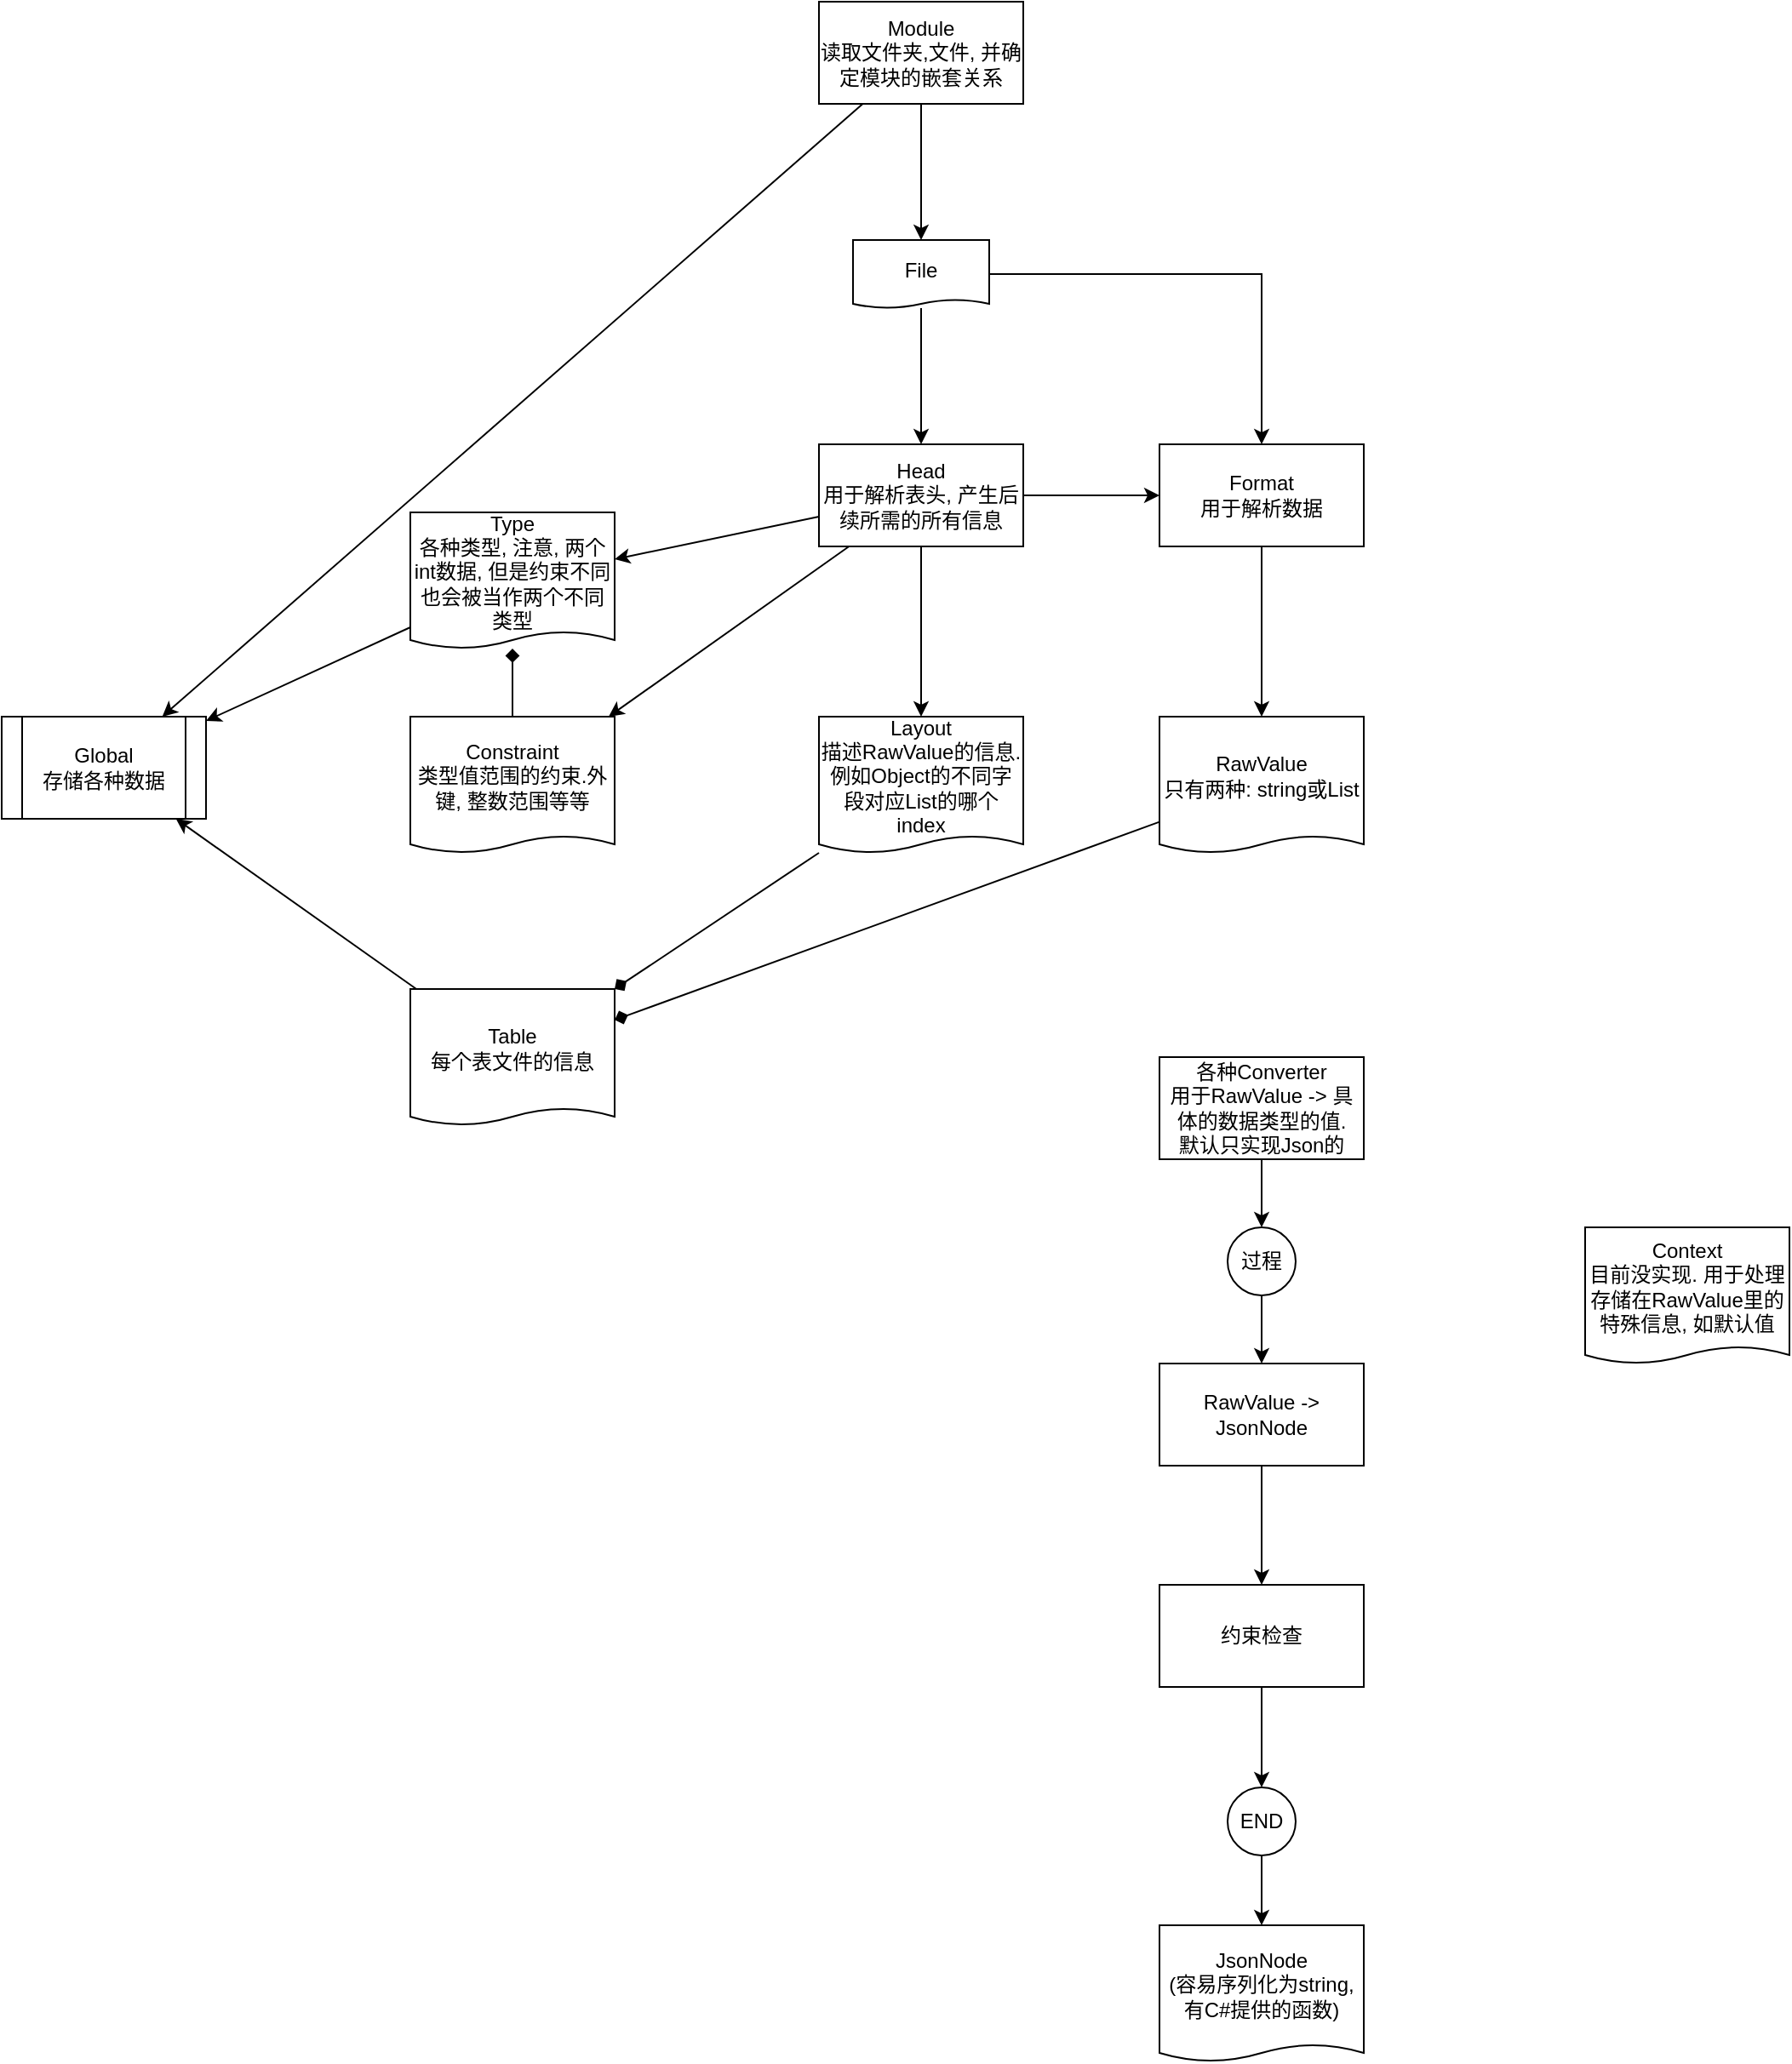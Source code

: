 <mxfile>
    <diagram name="第 1 页" id="pcNHb7MaVwuD77KUi-DB">
        <mxGraphModel dx="807" dy="973" grid="1" gridSize="10" guides="1" tooltips="1" connect="1" arrows="1" fold="1" page="1" pageScale="1" pageWidth="827" pageHeight="1169" math="0" shadow="0">
            <root>
                <mxCell id="0"/>
                <mxCell id="1" parent="0"/>
                <mxCell id="O8LU-QyfUTYcMWNLKQEc-24" style="edgeStyle=orthogonalEdgeStyle;rounded=0;orthogonalLoop=1;jettySize=auto;html=1;" parent="1" source="O8LU-QyfUTYcMWNLKQEc-1" target="O8LU-QyfUTYcMWNLKQEc-23" edge="1">
                    <mxGeometry relative="1" as="geometry"/>
                </mxCell>
                <mxCell id="O8LU-QyfUTYcMWNLKQEc-26" style="rounded=0;orthogonalLoop=1;jettySize=auto;html=1;" parent="1" source="O8LU-QyfUTYcMWNLKQEc-1" target="O8LU-QyfUTYcMWNLKQEc-4" edge="1">
                    <mxGeometry relative="1" as="geometry"/>
                </mxCell>
                <mxCell id="O8LU-QyfUTYcMWNLKQEc-1" value="&lt;div&gt;Module&lt;/div&gt;&lt;div&gt;读取文件夹,文件, 并确定模块的嵌套关系&lt;/div&gt;" style="rounded=0;whiteSpace=wrap;html=1;" parent="1" vertex="1">
                    <mxGeometry x="480" y="100" width="120" height="60" as="geometry"/>
                </mxCell>
                <mxCell id="O8LU-QyfUTYcMWNLKQEc-19" style="rounded=0;orthogonalLoop=1;jettySize=auto;html=1;" parent="1" source="O8LU-QyfUTYcMWNLKQEc-3" target="O8LU-QyfUTYcMWNLKQEc-10" edge="1">
                    <mxGeometry relative="1" as="geometry"/>
                </mxCell>
                <mxCell id="O8LU-QyfUTYcMWNLKQEc-21" style="edgeStyle=orthogonalEdgeStyle;rounded=0;orthogonalLoop=1;jettySize=auto;html=1;" parent="1" source="O8LU-QyfUTYcMWNLKQEc-3" target="O8LU-QyfUTYcMWNLKQEc-5" edge="1">
                    <mxGeometry relative="1" as="geometry"/>
                </mxCell>
                <mxCell id="O8LU-QyfUTYcMWNLKQEc-3" value="&lt;div&gt;Head&lt;/div&gt;&lt;div&gt;用于解析表头, 产生后续所需的所有信息&lt;/div&gt;" style="rounded=0;whiteSpace=wrap;html=1;" parent="1" vertex="1">
                    <mxGeometry x="480" y="360" width="120" height="60" as="geometry"/>
                </mxCell>
                <mxCell id="O8LU-QyfUTYcMWNLKQEc-4" value="&lt;div&gt;Global&lt;/div&gt;&lt;div&gt;存储各种数据&lt;/div&gt;" style="shape=process;whiteSpace=wrap;html=1;backgroundOutline=1;" parent="1" vertex="1">
                    <mxGeometry y="520" width="120" height="60" as="geometry"/>
                </mxCell>
                <mxCell id="O8LU-QyfUTYcMWNLKQEc-22" style="edgeStyle=orthogonalEdgeStyle;rounded=0;orthogonalLoop=1;jettySize=auto;html=1;" parent="1" source="O8LU-QyfUTYcMWNLKQEc-5" target="O8LU-QyfUTYcMWNLKQEc-6" edge="1">
                    <mxGeometry relative="1" as="geometry"/>
                </mxCell>
                <mxCell id="O8LU-QyfUTYcMWNLKQEc-5" value="&lt;div&gt;Format&lt;/div&gt;&lt;div&gt;用于解析数据&lt;/div&gt;" style="rounded=0;whiteSpace=wrap;html=1;" parent="1" vertex="1">
                    <mxGeometry x="680" y="360" width="120" height="60" as="geometry"/>
                </mxCell>
                <mxCell id="4" style="edgeStyle=none;html=1;endArrow=diamond;endFill=1;" edge="1" parent="1" source="O8LU-QyfUTYcMWNLKQEc-6" target="2">
                    <mxGeometry relative="1" as="geometry"/>
                </mxCell>
                <mxCell id="O8LU-QyfUTYcMWNLKQEc-6" value="&lt;div&gt;RawValue&lt;/div&gt;&lt;div&gt;只有两种: string或List&lt;/div&gt;" style="shape=document;whiteSpace=wrap;html=1;boundedLbl=1;size=0.125;" parent="1" vertex="1">
                    <mxGeometry x="680" y="520" width="120" height="80" as="geometry"/>
                </mxCell>
                <mxCell id="O8LU-QyfUTYcMWNLKQEc-7" value="&lt;div&gt;Type&lt;/div&gt;&lt;div&gt;各种类型, 注意, 两个int数据, 但是约束不同也会被当作两个不同类型&lt;/div&gt;" style="shape=document;whiteSpace=wrap;html=1;boundedLbl=1;size=0.125;" parent="1" vertex="1">
                    <mxGeometry x="240" y="400" width="120" height="80" as="geometry"/>
                </mxCell>
                <mxCell id="O8LU-QyfUTYcMWNLKQEc-9" value="&lt;div&gt;Constraint&lt;/div&gt;&lt;div&gt;类型值范围的约束.外键, 整数范围等等&lt;/div&gt;" style="shape=document;whiteSpace=wrap;html=1;boundedLbl=1;size=0.125;" parent="1" vertex="1">
                    <mxGeometry x="240" y="520" width="120" height="80" as="geometry"/>
                </mxCell>
                <mxCell id="O8LU-QyfUTYcMWNLKQEc-20" style="rounded=0;orthogonalLoop=1;jettySize=auto;html=1;" parent="1" source="2" target="O8LU-QyfUTYcMWNLKQEc-4" edge="1">
                    <mxGeometry relative="1" as="geometry"/>
                </mxCell>
                <mxCell id="O8LU-QyfUTYcMWNLKQEc-10" value="&lt;div&gt;Layout&lt;/div&gt;&lt;div&gt;描述RawValue的信息. 例如Object的不同字段对应List的哪个index&lt;/div&gt;" style="shape=document;whiteSpace=wrap;html=1;boundedLbl=1;size=0.125;" parent="1" vertex="1">
                    <mxGeometry x="480" y="520" width="120" height="80" as="geometry"/>
                </mxCell>
                <mxCell id="O8LU-QyfUTYcMWNLKQEc-40" style="edgeStyle=orthogonalEdgeStyle;rounded=0;orthogonalLoop=1;jettySize=auto;html=1;" parent="1" source="O8LU-QyfUTYcMWNLKQEc-11" target="O8LU-QyfUTYcMWNLKQEc-32" edge="1">
                    <mxGeometry relative="1" as="geometry"/>
                </mxCell>
                <mxCell id="O8LU-QyfUTYcMWNLKQEc-11" value="&lt;div&gt;各种Converter&lt;/div&gt;&lt;div&gt;用于RawValue -&amp;gt; 具体的数据类型的值.&lt;/div&gt;&lt;div&gt;默认只实现Json的&lt;/div&gt;" style="rounded=0;whiteSpace=wrap;html=1;" parent="1" vertex="1">
                    <mxGeometry x="680" y="720" width="120" height="60" as="geometry"/>
                </mxCell>
                <mxCell id="O8LU-QyfUTYcMWNLKQEc-12" value="&lt;div&gt;Context&lt;/div&gt;&lt;div&gt;目前没实现. 用于处理存储在RawValue里的特殊信息, 如默认值&lt;/div&gt;" style="shape=document;whiteSpace=wrap;html=1;boundedLbl=1;size=0.125;" parent="1" vertex="1">
                    <mxGeometry x="930" y="820" width="120" height="80" as="geometry"/>
                </mxCell>
                <mxCell id="O8LU-QyfUTYcMWNLKQEc-15" value="" style="endArrow=classic;html=1;rounded=0;" parent="1" source="O8LU-QyfUTYcMWNLKQEc-3" target="O8LU-QyfUTYcMWNLKQEc-7" edge="1">
                    <mxGeometry width="50" height="50" relative="1" as="geometry">
                        <mxPoint x="310" y="670" as="sourcePoint"/>
                        <mxPoint x="360" y="620" as="targetPoint"/>
                    </mxGeometry>
                </mxCell>
                <mxCell id="O8LU-QyfUTYcMWNLKQEc-16" value="" style="endArrow=classic;html=1;rounded=0;" parent="1" source="O8LU-QyfUTYcMWNLKQEc-7" target="O8LU-QyfUTYcMWNLKQEc-4" edge="1">
                    <mxGeometry width="50" height="50" relative="1" as="geometry">
                        <mxPoint x="310" y="670" as="sourcePoint"/>
                        <mxPoint x="360" y="620" as="targetPoint"/>
                    </mxGeometry>
                </mxCell>
                <mxCell id="O8LU-QyfUTYcMWNLKQEc-17" value="" style="endArrow=classic;html=1;rounded=0;" parent="1" source="O8LU-QyfUTYcMWNLKQEc-3" target="O8LU-QyfUTYcMWNLKQEc-9" edge="1">
                    <mxGeometry width="50" height="50" relative="1" as="geometry">
                        <mxPoint x="310" y="670" as="sourcePoint"/>
                        <mxPoint x="360" y="620" as="targetPoint"/>
                    </mxGeometry>
                </mxCell>
                <mxCell id="O8LU-QyfUTYcMWNLKQEc-18" value="" style="endArrow=diamond;html=1;rounded=0;endFill=1;" parent="1" source="O8LU-QyfUTYcMWNLKQEc-9" target="O8LU-QyfUTYcMWNLKQEc-7" edge="1">
                    <mxGeometry width="50" height="50" relative="1" as="geometry">
                        <mxPoint x="310" y="670" as="sourcePoint"/>
                        <mxPoint x="360" y="620" as="targetPoint"/>
                    </mxGeometry>
                </mxCell>
                <mxCell id="O8LU-QyfUTYcMWNLKQEc-25" style="edgeStyle=orthogonalEdgeStyle;rounded=0;orthogonalLoop=1;jettySize=auto;html=1;" parent="1" source="O8LU-QyfUTYcMWNLKQEc-23" target="O8LU-QyfUTYcMWNLKQEc-3" edge="1">
                    <mxGeometry relative="1" as="geometry"/>
                </mxCell>
                <mxCell id="O8LU-QyfUTYcMWNLKQEc-29" style="edgeStyle=orthogonalEdgeStyle;rounded=0;orthogonalLoop=1;jettySize=auto;html=1;" parent="1" source="O8LU-QyfUTYcMWNLKQEc-23" target="O8LU-QyfUTYcMWNLKQEc-5" edge="1">
                    <mxGeometry relative="1" as="geometry"/>
                </mxCell>
                <mxCell id="O8LU-QyfUTYcMWNLKQEc-23" value="&lt;div&gt;File&lt;/div&gt;" style="shape=document;whiteSpace=wrap;html=1;boundedLbl=1;size=0.125;" parent="1" vertex="1">
                    <mxGeometry x="500" y="240" width="80" height="40" as="geometry"/>
                </mxCell>
                <mxCell id="O8LU-QyfUTYcMWNLKQEc-41" style="edgeStyle=orthogonalEdgeStyle;rounded=0;orthogonalLoop=1;jettySize=auto;html=1;" parent="1" source="O8LU-QyfUTYcMWNLKQEc-30" target="O8LU-QyfUTYcMWNLKQEc-39" edge="1">
                    <mxGeometry relative="1" as="geometry"/>
                </mxCell>
                <mxCell id="O8LU-QyfUTYcMWNLKQEc-30" value="END" style="ellipse;whiteSpace=wrap;html=1;aspect=fixed;" parent="1" vertex="1">
                    <mxGeometry x="720" y="1149" width="40" height="40" as="geometry"/>
                </mxCell>
                <mxCell id="O8LU-QyfUTYcMWNLKQEc-33" style="rounded=0;orthogonalLoop=1;jettySize=auto;html=1;" parent="1" source="O8LU-QyfUTYcMWNLKQEc-37" target="O8LU-QyfUTYcMWNLKQEc-30" edge="1">
                    <mxGeometry relative="1" as="geometry"/>
                </mxCell>
                <mxCell id="O8LU-QyfUTYcMWNLKQEc-32" value="过程" style="ellipse;whiteSpace=wrap;html=1;aspect=fixed;" parent="1" vertex="1">
                    <mxGeometry x="720" y="820" width="40" height="40" as="geometry"/>
                </mxCell>
                <mxCell id="O8LU-QyfUTYcMWNLKQEc-34" value="" style="rounded=0;orthogonalLoop=1;jettySize=auto;html=1;" parent="1" source="O8LU-QyfUTYcMWNLKQEc-32" target="O8LU-QyfUTYcMWNLKQEc-35" edge="1">
                    <mxGeometry relative="1" as="geometry">
                        <mxPoint x="740" y="860" as="sourcePoint"/>
                        <mxPoint x="740" y="1180" as="targetPoint"/>
                    </mxGeometry>
                </mxCell>
                <mxCell id="O8LU-QyfUTYcMWNLKQEc-35" value="RawValue -&amp;gt; JsonNode" style="rounded=0;whiteSpace=wrap;html=1;" parent="1" vertex="1">
                    <mxGeometry x="680" y="900" width="120" height="60" as="geometry"/>
                </mxCell>
                <mxCell id="O8LU-QyfUTYcMWNLKQEc-36" value="" style="rounded=0;orthogonalLoop=1;jettySize=auto;html=1;" parent="1" source="O8LU-QyfUTYcMWNLKQEc-35" target="O8LU-QyfUTYcMWNLKQEc-37" edge="1">
                    <mxGeometry relative="1" as="geometry">
                        <mxPoint x="740" y="960" as="sourcePoint"/>
                        <mxPoint x="740" y="1300" as="targetPoint"/>
                    </mxGeometry>
                </mxCell>
                <mxCell id="O8LU-QyfUTYcMWNLKQEc-37" value="约束检查" style="rounded=0;whiteSpace=wrap;html=1;" parent="1" vertex="1">
                    <mxGeometry x="680" y="1030" width="120" height="60" as="geometry"/>
                </mxCell>
                <mxCell id="O8LU-QyfUTYcMWNLKQEc-39" value="&lt;div&gt;JsonNode&lt;/div&gt;&lt;div&gt;(容易序列化为string, 有C#提供的函数)&lt;/div&gt;" style="shape=document;whiteSpace=wrap;html=1;boundedLbl=1;size=0.125;" parent="1" vertex="1">
                    <mxGeometry x="680" y="1230" width="120" height="80" as="geometry"/>
                </mxCell>
                <mxCell id="3" value="" style="rounded=0;orthogonalLoop=1;jettySize=auto;html=1;endArrow=diamond;endFill=1;" edge="1" parent="1" source="O8LU-QyfUTYcMWNLKQEc-10" target="2">
                    <mxGeometry relative="1" as="geometry">
                        <mxPoint x="480" y="734" as="sourcePoint"/>
                        <mxPoint x="120" y="576" as="targetPoint"/>
                    </mxGeometry>
                </mxCell>
                <mxCell id="2" value="&lt;div&gt;Table&lt;/div&gt;&lt;div&gt;每个表文件的信息&lt;/div&gt;" style="shape=document;whiteSpace=wrap;html=1;boundedLbl=1;size=0.125;" vertex="1" parent="1">
                    <mxGeometry x="240" y="680" width="120" height="80" as="geometry"/>
                </mxCell>
            </root>
        </mxGraphModel>
    </diagram>
</mxfile>